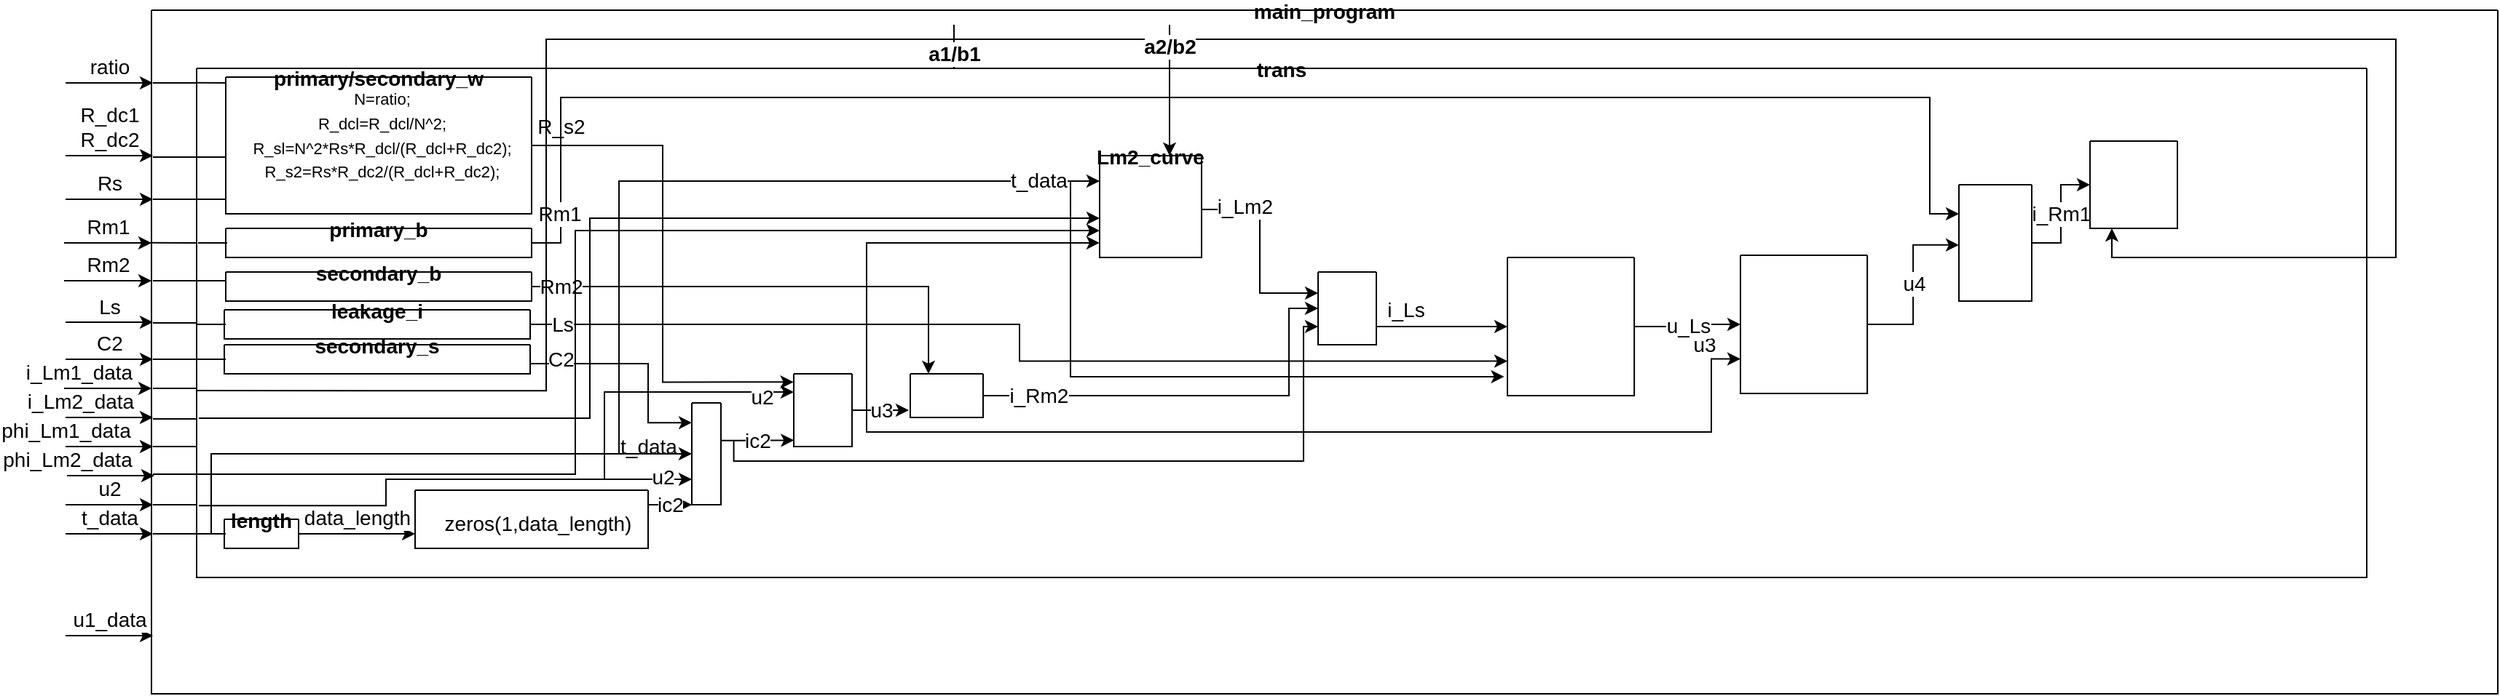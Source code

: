 <mxfile version="16.2.7" type="github">
  <diagram id="MOM0eK0qdkKa3nOfxYq9" name="第 1 页">
    <mxGraphModel dx="1038" dy="667" grid="1" gridSize="10" guides="1" tooltips="1" connect="1" arrows="1" fold="1" page="1" pageScale="1" pageWidth="827" pageHeight="1169" math="0" shadow="0">
      <root>
        <mxCell id="0" />
        <mxCell id="1" parent="0" />
        <mxCell id="TrSAy2LeDTeCShQNJoEW-2" value="main_program" style="swimlane;startSize=0;fontSize=14;fontStyle=1" vertex="1" parent="1">
          <mxGeometry x="219" y="80" width="1611" height="470" as="geometry" />
        </mxCell>
        <mxCell id="TrSAy2LeDTeCShQNJoEW-4" value="&lt;font style=&quot;font-size: 14px&quot;&gt;ratio&lt;/font&gt;" style="endArrow=classic;html=1;rounded=0;labelPosition=center;verticalLabelPosition=top;align=center;verticalAlign=bottom;" edge="1" parent="1">
          <mxGeometry width="50" height="50" relative="1" as="geometry">
            <mxPoint x="160" y="130" as="sourcePoint" />
            <mxPoint x="220" y="130" as="targetPoint" />
          </mxGeometry>
        </mxCell>
        <mxCell id="TrSAy2LeDTeCShQNJoEW-5" value="&lt;font style=&quot;font-size: 14px&quot;&gt;R_dc1&lt;br&gt;R_dc2&lt;br&gt;&lt;/font&gt;" style="endArrow=classic;html=1;rounded=0;horizontal=1;verticalAlign=bottom;labelPosition=center;verticalLabelPosition=top;align=center;" edge="1" parent="1">
          <mxGeometry width="50" height="50" relative="1" as="geometry">
            <mxPoint x="160" y="180" as="sourcePoint" />
            <mxPoint x="220" y="180" as="targetPoint" />
          </mxGeometry>
        </mxCell>
        <mxCell id="TrSAy2LeDTeCShQNJoEW-6" value="&lt;span style=&quot;font-size: 14px&quot;&gt;Rs&lt;/span&gt;" style="endArrow=classic;html=1;rounded=0;labelPosition=center;verticalLabelPosition=top;align=center;verticalAlign=bottom;" edge="1" parent="1">
          <mxGeometry width="50" height="50" relative="1" as="geometry">
            <mxPoint x="160" y="210" as="sourcePoint" />
            <mxPoint x="220" y="210" as="targetPoint" />
            <Array as="points">
              <mxPoint x="190" y="210" />
            </Array>
          </mxGeometry>
        </mxCell>
        <mxCell id="TrSAy2LeDTeCShQNJoEW-7" value="&lt;font style=&quot;font-size: 14px&quot;&gt;Rm1&lt;br&gt;&lt;/font&gt;" style="endArrow=classic;html=1;rounded=0;labelPosition=center;verticalLabelPosition=top;align=center;verticalAlign=bottom;" edge="1" parent="1">
          <mxGeometry width="50" height="50" relative="1" as="geometry">
            <mxPoint x="159" y="240" as="sourcePoint" />
            <mxPoint x="219" y="240" as="targetPoint" />
          </mxGeometry>
        </mxCell>
        <mxCell id="TrSAy2LeDTeCShQNJoEW-8" value="&lt;font style=&quot;font-size: 14px&quot;&gt;Ls&lt;/font&gt;" style="endArrow=classic;html=1;rounded=0;labelPosition=center;verticalLabelPosition=top;align=center;verticalAlign=bottom;" edge="1" parent="1">
          <mxGeometry width="50" height="50" relative="1" as="geometry">
            <mxPoint x="160" y="294.5" as="sourcePoint" />
            <mxPoint x="220" y="294.5" as="targetPoint" />
          </mxGeometry>
        </mxCell>
        <mxCell id="TrSAy2LeDTeCShQNJoEW-9" value="&lt;span style=&quot;font-size: 14px&quot;&gt;C2&lt;/span&gt;" style="endArrow=classic;html=1;rounded=0;labelPosition=center;verticalLabelPosition=top;align=center;verticalAlign=bottom;" edge="1" parent="1">
          <mxGeometry width="50" height="50" relative="1" as="geometry">
            <mxPoint x="160" y="320" as="sourcePoint" />
            <mxPoint x="220" y="320" as="targetPoint" />
          </mxGeometry>
        </mxCell>
        <mxCell id="TrSAy2LeDTeCShQNJoEW-10" value="&lt;span style=&quot;font-size: 14px&quot;&gt;i_Lm2_data&lt;br&gt;&lt;/span&gt;" style="endArrow=classic;html=1;rounded=0;labelPosition=center;verticalLabelPosition=top;align=center;verticalAlign=bottom;" edge="1" parent="1">
          <mxGeometry x="-0.667" width="50" height="50" relative="1" as="geometry">
            <mxPoint x="160" y="360" as="sourcePoint" />
            <mxPoint x="220" y="360" as="targetPoint" />
            <mxPoint as="offset" />
          </mxGeometry>
        </mxCell>
        <mxCell id="TrSAy2LeDTeCShQNJoEW-11" value="&lt;span style=&quot;font-size: 14px&quot;&gt;phi_Lm2_data&lt;br&gt;&lt;/span&gt;" style="endArrow=classic;html=1;rounded=0;labelPosition=center;verticalLabelPosition=top;align=center;verticalAlign=bottom;" edge="1" parent="1">
          <mxGeometry x="-1" width="50" height="50" relative="1" as="geometry">
            <mxPoint x="161" y="400" as="sourcePoint" />
            <mxPoint x="221" y="400" as="targetPoint" />
            <mxPoint as="offset" />
          </mxGeometry>
        </mxCell>
        <mxCell id="TrSAy2LeDTeCShQNJoEW-13" value="&lt;span style=&quot;font-size: 14px&quot;&gt;u2&lt;/span&gt;" style="endArrow=classic;html=1;rounded=0;labelPosition=center;verticalLabelPosition=top;align=center;verticalAlign=bottom;" edge="1" parent="1">
          <mxGeometry width="50" height="50" relative="1" as="geometry">
            <mxPoint x="160" y="420" as="sourcePoint" />
            <mxPoint x="220" y="420" as="targetPoint" />
          </mxGeometry>
        </mxCell>
        <mxCell id="TrSAy2LeDTeCShQNJoEW-14" value="&lt;span style=&quot;font-size: 14px&quot;&gt;u1_data&lt;/span&gt;" style="endArrow=classic;html=1;rounded=0;labelPosition=center;verticalLabelPosition=top;align=center;verticalAlign=bottom;" edge="1" parent="1">
          <mxGeometry width="50" height="50" relative="1" as="geometry">
            <mxPoint x="160" y="510" as="sourcePoint" />
            <mxPoint x="220" y="510" as="targetPoint" />
          </mxGeometry>
        </mxCell>
        <mxCell id="TrSAy2LeDTeCShQNJoEW-15" value="&lt;span style=&quot;font-size: 14px&quot;&gt;t_data&lt;/span&gt;" style="endArrow=classic;html=1;rounded=0;labelPosition=center;verticalLabelPosition=top;align=center;verticalAlign=bottom;" edge="1" parent="1">
          <mxGeometry width="50" height="50" relative="1" as="geometry">
            <mxPoint x="160" y="440" as="sourcePoint" />
            <mxPoint x="220" y="440" as="targetPoint" />
          </mxGeometry>
        </mxCell>
        <mxCell id="TrSAy2LeDTeCShQNJoEW-28" value="trans" style="swimlane;startSize=0;fontSize=14;" vertex="1" parent="1">
          <mxGeometry x="250" y="120" width="1490" height="350" as="geometry" />
        </mxCell>
        <mxCell id="TrSAy2LeDTeCShQNJoEW-88" value="R_s2" style="edgeStyle=orthogonalEdgeStyle;rounded=0;orthogonalLoop=1;jettySize=auto;html=1;exitX=1;exitY=0.5;exitDx=0;exitDy=0;entryX=-0.004;entryY=0.113;entryDx=0;entryDy=0;entryPerimeter=0;fontSize=14;" edge="1" parent="TrSAy2LeDTeCShQNJoEW-28" source="TrSAy2LeDTeCShQNJoEW-45" target="TrSAy2LeDTeCShQNJoEW-86">
          <mxGeometry x="-0.883" y="13" relative="1" as="geometry">
            <mxPoint as="offset" />
          </mxGeometry>
        </mxCell>
        <mxCell id="TrSAy2LeDTeCShQNJoEW-45" value="primary/secondary_w" style="swimlane;startSize=0;fontSize=14;" vertex="1" parent="TrSAy2LeDTeCShQNJoEW-28">
          <mxGeometry x="20" y="6" width="210" height="94" as="geometry" />
        </mxCell>
        <mxCell id="TrSAy2LeDTeCShQNJoEW-51" value="&lt;div&gt;&lt;span style=&quot;font-size: 11px&quot;&gt;N=ratio;&lt;/span&gt;&lt;/div&gt;&lt;div&gt;&lt;span style=&quot;font-size: 11px&quot;&gt;R_dcl=R_dcl/N^2;&lt;/span&gt;&lt;/div&gt;&lt;div&gt;&lt;span style=&quot;font-size: 11px&quot;&gt;R_sl=&lt;/span&gt;&lt;span style=&quot;font-size: 11px&quot;&gt;N^2*Rs*R_dcl/(R_dcl+R_dc2);&lt;/span&gt;&lt;/div&gt;&lt;div&gt;&lt;span style=&quot;font-size: 11px&quot;&gt;R_s2=Rs*R_dc2/(R_dcl+R_dc2);&lt;/span&gt;&lt;br&gt;&lt;/div&gt;" style="text;html=1;strokeColor=none;fillColor=none;align=center;verticalAlign=middle;whiteSpace=wrap;rounded=0;fontSize=14;" vertex="1" parent="TrSAy2LeDTeCShQNJoEW-45">
          <mxGeometry x="80" y="24" width="55" height="30" as="geometry" />
        </mxCell>
        <mxCell id="TrSAy2LeDTeCShQNJoEW-48" value="" style="endArrow=none;html=1;rounded=0;fontSize=14;exitX=-0.001;exitY=0.032;exitDx=0;exitDy=0;exitPerimeter=0;" edge="1" parent="TrSAy2LeDTeCShQNJoEW-28">
          <mxGeometry width="50" height="50" relative="1" as="geometry">
            <mxPoint x="-0.78" y="9.88" as="sourcePoint" />
            <mxPoint x="20" y="10" as="targetPoint" />
          </mxGeometry>
        </mxCell>
        <mxCell id="TrSAy2LeDTeCShQNJoEW-49" value="" style="endArrow=none;html=1;rounded=0;fontSize=14;" edge="1" parent="TrSAy2LeDTeCShQNJoEW-28">
          <mxGeometry width="50" height="50" relative="1" as="geometry">
            <mxPoint y="61" as="sourcePoint" />
            <mxPoint x="20" y="61" as="targetPoint" />
          </mxGeometry>
        </mxCell>
        <mxCell id="TrSAy2LeDTeCShQNJoEW-50" value="" style="endArrow=none;html=1;rounded=0;fontSize=14;" edge="1" parent="TrSAy2LeDTeCShQNJoEW-28">
          <mxGeometry width="50" height="50" relative="1" as="geometry">
            <mxPoint y="90" as="sourcePoint" />
            <mxPoint x="20" y="90" as="targetPoint" />
          </mxGeometry>
        </mxCell>
        <mxCell id="TrSAy2LeDTeCShQNJoEW-134" style="edgeStyle=orthogonalEdgeStyle;rounded=0;orthogonalLoop=1;jettySize=auto;html=1;exitX=1;exitY=0.5;exitDx=0;exitDy=0;entryX=0;entryY=0.25;entryDx=0;entryDy=0;fontSize=14;" edge="1" parent="TrSAy2LeDTeCShQNJoEW-28" source="TrSAy2LeDTeCShQNJoEW-55" target="TrSAy2LeDTeCShQNJoEW-132">
          <mxGeometry relative="1" as="geometry">
            <Array as="points">
              <mxPoint x="250" y="120" />
              <mxPoint x="250" y="20" />
              <mxPoint x="1190" y="20" />
              <mxPoint x="1190" y="100" />
            </Array>
          </mxGeometry>
        </mxCell>
        <mxCell id="TrSAy2LeDTeCShQNJoEW-135" value="Rm1" style="edgeLabel;html=1;align=center;verticalAlign=middle;resizable=0;points=[];fontSize=14;" vertex="1" connectable="0" parent="TrSAy2LeDTeCShQNJoEW-134">
          <mxGeometry x="-0.92" y="1" relative="1" as="geometry">
            <mxPoint y="6" as="offset" />
          </mxGeometry>
        </mxCell>
        <mxCell id="TrSAy2LeDTeCShQNJoEW-55" value="primary_b" style="swimlane;startSize=0;fontSize=14;" vertex="1" parent="TrSAy2LeDTeCShQNJoEW-28">
          <mxGeometry x="20" y="110" width="210" height="20" as="geometry" />
        </mxCell>
        <mxCell id="TrSAy2LeDTeCShQNJoEW-96" value="Rm2" style="edgeStyle=orthogonalEdgeStyle;rounded=0;orthogonalLoop=1;jettySize=auto;html=1;exitX=1;exitY=0.5;exitDx=0;exitDy=0;entryX=0.25;entryY=0;entryDx=0;entryDy=0;fontSize=14;" edge="1" parent="TrSAy2LeDTeCShQNJoEW-28" source="TrSAy2LeDTeCShQNJoEW-63" target="TrSAy2LeDTeCShQNJoEW-94">
          <mxGeometry x="-0.88" relative="1" as="geometry">
            <mxPoint as="offset" />
          </mxGeometry>
        </mxCell>
        <mxCell id="TrSAy2LeDTeCShQNJoEW-63" value="secondary_b" style="swimlane;startSize=0;fontSize=14;" vertex="1" parent="TrSAy2LeDTeCShQNJoEW-28">
          <mxGeometry x="20" y="140" width="210" height="20" as="geometry" />
        </mxCell>
        <mxCell id="TrSAy2LeDTeCShQNJoEW-125" style="edgeStyle=orthogonalEdgeStyle;rounded=0;orthogonalLoop=1;jettySize=auto;html=1;exitX=1;exitY=0.5;exitDx=0;exitDy=0;entryX=0;entryY=0.75;entryDx=0;entryDy=0;fontSize=14;" edge="1" parent="TrSAy2LeDTeCShQNJoEW-28" source="TrSAy2LeDTeCShQNJoEW-68" target="TrSAy2LeDTeCShQNJoEW-123">
          <mxGeometry relative="1" as="geometry">
            <Array as="points">
              <mxPoint x="565" y="176" />
              <mxPoint x="565" y="201" />
            </Array>
          </mxGeometry>
        </mxCell>
        <mxCell id="TrSAy2LeDTeCShQNJoEW-126" value="Ls" style="edgeLabel;html=1;align=center;verticalAlign=middle;resizable=0;points=[];fontSize=14;" vertex="1" connectable="0" parent="TrSAy2LeDTeCShQNJoEW-125">
          <mxGeometry x="-0.923" relative="1" as="geometry">
            <mxPoint x="-5" as="offset" />
          </mxGeometry>
        </mxCell>
        <mxCell id="TrSAy2LeDTeCShQNJoEW-68" value="leakage_i" style="swimlane;startSize=0;fontSize=14;" vertex="1" parent="TrSAy2LeDTeCShQNJoEW-28">
          <mxGeometry x="19" y="166" width="210" height="20" as="geometry" />
        </mxCell>
        <mxCell id="TrSAy2LeDTeCShQNJoEW-69" value="" style="endArrow=none;html=1;rounded=0;fontSize=14;" edge="1" parent="TrSAy2LeDTeCShQNJoEW-28">
          <mxGeometry width="50" height="50" relative="1" as="geometry">
            <mxPoint y="176" as="sourcePoint" />
            <mxPoint x="20" y="176" as="targetPoint" />
          </mxGeometry>
        </mxCell>
        <mxCell id="TrSAy2LeDTeCShQNJoEW-81" value="C2" style="edgeStyle=orthogonalEdgeStyle;rounded=0;orthogonalLoop=1;jettySize=auto;html=1;exitX=1;exitY=0.5;exitDx=0;exitDy=0;entryX=0.002;entryY=0.151;entryDx=0;entryDy=0;entryPerimeter=0;fontSize=14;" edge="1" parent="TrSAy2LeDTeCShQNJoEW-28">
          <mxGeometry x="-0.723" y="3" relative="1" as="geometry">
            <mxPoint x="229" y="203" as="sourcePoint" />
            <mxPoint x="340.04" y="243.57" as="targetPoint" />
            <Array as="points">
              <mxPoint x="310" y="203" />
              <mxPoint x="310" y="244" />
            </Array>
            <mxPoint as="offset" />
          </mxGeometry>
        </mxCell>
        <mxCell id="TrSAy2LeDTeCShQNJoEW-70" value="secondary_s" style="swimlane;startSize=0;fontSize=14;" vertex="1" parent="TrSAy2LeDTeCShQNJoEW-28">
          <mxGeometry x="19" y="190" width="210" height="20" as="geometry" />
        </mxCell>
        <mxCell id="TrSAy2LeDTeCShQNJoEW-71" value="" style="endArrow=none;html=1;rounded=0;fontSize=14;" edge="1" parent="TrSAy2LeDTeCShQNJoEW-28">
          <mxGeometry width="50" height="50" relative="1" as="geometry">
            <mxPoint y="200" as="sourcePoint" />
            <mxPoint x="20" y="200" as="targetPoint" />
          </mxGeometry>
        </mxCell>
        <mxCell id="TrSAy2LeDTeCShQNJoEW-77" value="data_length" style="edgeStyle=orthogonalEdgeStyle;rounded=0;orthogonalLoop=1;jettySize=auto;html=1;fontSize=14;entryX=0;entryY=0.75;entryDx=0;entryDy=0;horizontal=1;labelPosition=center;verticalLabelPosition=top;align=center;verticalAlign=bottom;" edge="1" parent="TrSAy2LeDTeCShQNJoEW-28" source="TrSAy2LeDTeCShQNJoEW-73" target="TrSAy2LeDTeCShQNJoEW-75">
          <mxGeometry relative="1" as="geometry">
            <mxPoint x="115.5" y="320" as="targetPoint" />
          </mxGeometry>
        </mxCell>
        <mxCell id="TrSAy2LeDTeCShQNJoEW-73" value="length" style="swimlane;startSize=0;fontSize=14;" vertex="1" parent="TrSAy2LeDTeCShQNJoEW-28">
          <mxGeometry x="19" y="310" width="51" height="20" as="geometry" />
        </mxCell>
        <mxCell id="TrSAy2LeDTeCShQNJoEW-85" value="t_data" style="edgeStyle=elbowEdgeStyle;elbow=horizontal;endArrow=classic;html=1;rounded=0;fontSize=14;entryX=0;entryY=0.5;entryDx=0;entryDy=0;" edge="1" parent="TrSAy2LeDTeCShQNJoEW-73" target="TrSAy2LeDTeCShQNJoEW-79">
          <mxGeometry x="0.848" y="5" width="50" height="50" relative="1" as="geometry">
            <mxPoint x="-19" y="10" as="sourcePoint" />
            <mxPoint x="21" y="-40" as="targetPoint" />
            <Array as="points">
              <mxPoint x="-9" y="-10" />
            </Array>
            <mxPoint as="offset" />
          </mxGeometry>
        </mxCell>
        <mxCell id="TrSAy2LeDTeCShQNJoEW-74" value="" style="endArrow=none;html=1;rounded=0;fontSize=14;" edge="1" parent="TrSAy2LeDTeCShQNJoEW-28">
          <mxGeometry width="50" height="50" relative="1" as="geometry">
            <mxPoint y="320" as="sourcePoint" />
            <mxPoint x="20" y="320" as="targetPoint" />
          </mxGeometry>
        </mxCell>
        <mxCell id="TrSAy2LeDTeCShQNJoEW-82" value="ic2" style="edgeStyle=orthogonalEdgeStyle;rounded=0;orthogonalLoop=1;jettySize=auto;html=1;exitX=1;exitY=0.25;exitDx=0;exitDy=0;entryX=0;entryY=1;entryDx=0;entryDy=0;fontSize=14;" edge="1" parent="TrSAy2LeDTeCShQNJoEW-28" source="TrSAy2LeDTeCShQNJoEW-75" target="TrSAy2LeDTeCShQNJoEW-79">
          <mxGeometry relative="1" as="geometry" />
        </mxCell>
        <mxCell id="TrSAy2LeDTeCShQNJoEW-75" value="" style="swimlane;startSize=0;fontSize=14;" vertex="1" parent="TrSAy2LeDTeCShQNJoEW-28">
          <mxGeometry x="150" y="290" width="160" height="40" as="geometry" />
        </mxCell>
        <mxCell id="TrSAy2LeDTeCShQNJoEW-87" value="ic2" style="edgeStyle=orthogonalEdgeStyle;rounded=0;orthogonalLoop=1;jettySize=auto;html=1;exitX=1;exitY=0.369;exitDx=0;exitDy=0;entryX=0.004;entryY=0.913;entryDx=0;entryDy=0;entryPerimeter=0;fontSize=14;exitPerimeter=0;" edge="1" parent="TrSAy2LeDTeCShQNJoEW-28" source="TrSAy2LeDTeCShQNJoEW-79" target="TrSAy2LeDTeCShQNJoEW-86">
          <mxGeometry relative="1" as="geometry" />
        </mxCell>
        <mxCell id="TrSAy2LeDTeCShQNJoEW-92" style="edgeStyle=orthogonalEdgeStyle;rounded=0;orthogonalLoop=1;jettySize=auto;html=1;exitX=0;exitY=0.75;exitDx=0;exitDy=0;entryX=0;entryY=0.25;entryDx=0;entryDy=0;fontSize=14;" edge="1" parent="TrSAy2LeDTeCShQNJoEW-28" source="TrSAy2LeDTeCShQNJoEW-79" target="TrSAy2LeDTeCShQNJoEW-86">
          <mxGeometry relative="1" as="geometry">
            <Array as="points">
              <mxPoint x="280" y="283" />
              <mxPoint x="280" y="223" />
            </Array>
          </mxGeometry>
        </mxCell>
        <mxCell id="TrSAy2LeDTeCShQNJoEW-93" value="u2" style="edgeLabel;html=1;align=center;verticalAlign=middle;resizable=0;points=[];fontSize=14;" vertex="1" connectable="0" parent="TrSAy2LeDTeCShQNJoEW-92">
          <mxGeometry x="0.821" y="1" relative="1" as="geometry">
            <mxPoint y="4" as="offset" />
          </mxGeometry>
        </mxCell>
        <mxCell id="TrSAy2LeDTeCShQNJoEW-114" style="edgeStyle=orthogonalEdgeStyle;rounded=0;orthogonalLoop=1;jettySize=auto;html=1;exitX=0;exitY=0.5;exitDx=0;exitDy=0;entryX=0;entryY=0.25;entryDx=0;entryDy=0;fontSize=14;" edge="1" parent="TrSAy2LeDTeCShQNJoEW-28" source="TrSAy2LeDTeCShQNJoEW-79" target="TrSAy2LeDTeCShQNJoEW-101">
          <mxGeometry relative="1" as="geometry">
            <Array as="points">
              <mxPoint x="290" y="265" />
              <mxPoint x="290" y="78" />
            </Array>
          </mxGeometry>
        </mxCell>
        <mxCell id="TrSAy2LeDTeCShQNJoEW-121" value="t_data" style="edgeLabel;html=1;align=center;verticalAlign=middle;resizable=0;points=[];fontSize=14;" vertex="1" connectable="0" parent="TrSAy2LeDTeCShQNJoEW-114">
          <mxGeometry x="0.92" y="1" relative="1" as="geometry">
            <mxPoint x="-20" as="offset" />
          </mxGeometry>
        </mxCell>
        <mxCell id="TrSAy2LeDTeCShQNJoEW-120" style="edgeStyle=orthogonalEdgeStyle;rounded=0;orthogonalLoop=1;jettySize=auto;html=1;exitX=1.44;exitY=0.369;exitDx=0;exitDy=0;entryX=0;entryY=0.75;entryDx=0;entryDy=0;fontSize=14;exitPerimeter=0;" edge="1" parent="TrSAy2LeDTeCShQNJoEW-28" source="TrSAy2LeDTeCShQNJoEW-79" target="TrSAy2LeDTeCShQNJoEW-115">
          <mxGeometry relative="1" as="geometry">
            <Array as="points">
              <mxPoint x="369" y="270" />
              <mxPoint x="760" y="270" />
              <mxPoint x="760" y="178" />
            </Array>
          </mxGeometry>
        </mxCell>
        <mxCell id="TrSAy2LeDTeCShQNJoEW-79" value="" style="swimlane;startSize=0;fontSize=14;" vertex="1" parent="TrSAy2LeDTeCShQNJoEW-28">
          <mxGeometry x="340" y="230" width="20" height="70" as="geometry" />
        </mxCell>
        <mxCell id="TrSAy2LeDTeCShQNJoEW-84" value="u2" style="edgeStyle=elbowEdgeStyle;elbow=horizontal;endArrow=classic;html=1;rounded=0;fontSize=14;exitX=0.001;exitY=0.859;exitDx=0;exitDy=0;exitPerimeter=0;entryX=0;entryY=0.75;entryDx=0;entryDy=0;" edge="1" parent="TrSAy2LeDTeCShQNJoEW-28" source="TrSAy2LeDTeCShQNJoEW-28" target="TrSAy2LeDTeCShQNJoEW-79">
          <mxGeometry x="0.888" y="3" width="50" height="50" relative="1" as="geometry">
            <mxPoint x="240" y="180" as="sourcePoint" />
            <mxPoint x="290" y="130" as="targetPoint" />
            <Array as="points">
              <mxPoint x="130" y="290" />
            </Array>
            <mxPoint y="1" as="offset" />
          </mxGeometry>
        </mxCell>
        <mxCell id="TrSAy2LeDTeCShQNJoEW-95" value="u3" style="edgeStyle=orthogonalEdgeStyle;rounded=0;orthogonalLoop=1;jettySize=auto;html=1;exitX=1;exitY=0.5;exitDx=0;exitDy=0;fontSize=14;" edge="1" parent="TrSAy2LeDTeCShQNJoEW-28" source="TrSAy2LeDTeCShQNJoEW-86">
          <mxGeometry relative="1" as="geometry">
            <mxPoint x="489" y="235" as="targetPoint" />
          </mxGeometry>
        </mxCell>
        <mxCell id="TrSAy2LeDTeCShQNJoEW-107" style="edgeStyle=orthogonalEdgeStyle;rounded=0;orthogonalLoop=1;jettySize=auto;html=1;exitX=1;exitY=0.5;exitDx=0;exitDy=0;entryX=0;entryY=0.857;entryDx=0;entryDy=0;fontSize=14;entryPerimeter=0;" edge="1" parent="TrSAy2LeDTeCShQNJoEW-28" source="TrSAy2LeDTeCShQNJoEW-86" target="TrSAy2LeDTeCShQNJoEW-101">
          <mxGeometry relative="1" as="geometry">
            <Array as="points">
              <mxPoint x="460" y="235" />
              <mxPoint x="460" y="120" />
            </Array>
          </mxGeometry>
        </mxCell>
        <mxCell id="TrSAy2LeDTeCShQNJoEW-130" style="edgeStyle=orthogonalEdgeStyle;rounded=0;orthogonalLoop=1;jettySize=auto;html=1;exitX=1;exitY=0.5;exitDx=0;exitDy=0;entryX=0;entryY=0.75;entryDx=0;entryDy=0;fontSize=14;" edge="1" parent="TrSAy2LeDTeCShQNJoEW-28" source="TrSAy2LeDTeCShQNJoEW-86" target="TrSAy2LeDTeCShQNJoEW-128">
          <mxGeometry relative="1" as="geometry">
            <Array as="points">
              <mxPoint x="460" y="235" />
              <mxPoint x="460" y="250" />
              <mxPoint x="1040" y="250" />
              <mxPoint x="1040" y="200" />
            </Array>
          </mxGeometry>
        </mxCell>
        <mxCell id="TrSAy2LeDTeCShQNJoEW-131" value="u3" style="edgeLabel;html=1;align=center;verticalAlign=middle;resizable=0;points=[];fontSize=14;" vertex="1" connectable="0" parent="TrSAy2LeDTeCShQNJoEW-130">
          <mxGeometry x="0.756" relative="1" as="geometry">
            <mxPoint x="7" y="-60" as="offset" />
          </mxGeometry>
        </mxCell>
        <mxCell id="TrSAy2LeDTeCShQNJoEW-86" value="" style="swimlane;startSize=0;fontSize=14;" vertex="1" parent="TrSAy2LeDTeCShQNJoEW-28">
          <mxGeometry x="410" y="210" width="40" height="50" as="geometry" />
        </mxCell>
        <mxCell id="TrSAy2LeDTeCShQNJoEW-118" style="edgeStyle=orthogonalEdgeStyle;rounded=0;orthogonalLoop=1;jettySize=auto;html=1;exitX=1;exitY=0.5;exitDx=0;exitDy=0;entryX=0;entryY=0.5;entryDx=0;entryDy=0;fontSize=14;" edge="1" parent="TrSAy2LeDTeCShQNJoEW-28" source="TrSAy2LeDTeCShQNJoEW-94" target="TrSAy2LeDTeCShQNJoEW-115">
          <mxGeometry relative="1" as="geometry">
            <Array as="points">
              <mxPoint x="750" y="225" />
              <mxPoint x="750" y="165" />
            </Array>
          </mxGeometry>
        </mxCell>
        <mxCell id="TrSAy2LeDTeCShQNJoEW-119" value="i_Rm2" style="edgeLabel;html=1;align=center;verticalAlign=middle;resizable=0;points=[];fontSize=14;" vertex="1" connectable="0" parent="TrSAy2LeDTeCShQNJoEW-118">
          <mxGeometry x="-0.908" y="1" relative="1" as="geometry">
            <mxPoint x="24" y="1" as="offset" />
          </mxGeometry>
        </mxCell>
        <mxCell id="TrSAy2LeDTeCShQNJoEW-94" value="" style="swimlane;startSize=0;fontSize=14;" vertex="1" parent="TrSAy2LeDTeCShQNJoEW-28">
          <mxGeometry x="490" y="210" width="50" height="30" as="geometry" />
        </mxCell>
        <mxCell id="TrSAy2LeDTeCShQNJoEW-116" value="i_Lm2" style="edgeStyle=orthogonalEdgeStyle;rounded=0;orthogonalLoop=1;jettySize=auto;html=1;entryX=0;entryY=0.25;entryDx=0;entryDy=0;fontSize=14;labelPosition=left;verticalLabelPosition=bottom;align=right;verticalAlign=top;" edge="1" parent="TrSAy2LeDTeCShQNJoEW-28">
          <mxGeometry x="-0.418" y="20" relative="1" as="geometry">
            <mxPoint x="690" y="97" as="sourcePoint" />
            <mxPoint x="770" y="154.5" as="targetPoint" />
            <Array as="points">
              <mxPoint x="730" y="97" />
              <mxPoint x="730" y="155" />
            </Array>
            <mxPoint x="-10" y="-17" as="offset" />
          </mxGeometry>
        </mxCell>
        <mxCell id="TrSAy2LeDTeCShQNJoEW-127" style="edgeStyle=orthogonalEdgeStyle;rounded=0;orthogonalLoop=1;jettySize=auto;html=1;exitX=0;exitY=0.25;exitDx=0;exitDy=0;entryX=-0.025;entryY=0.863;entryDx=0;entryDy=0;entryPerimeter=0;fontSize=14;" edge="1" parent="TrSAy2LeDTeCShQNJoEW-28" source="TrSAy2LeDTeCShQNJoEW-101" target="TrSAy2LeDTeCShQNJoEW-123">
          <mxGeometry relative="1" as="geometry" />
        </mxCell>
        <mxCell id="TrSAy2LeDTeCShQNJoEW-101" value="Lm2_curve" style="swimlane;startSize=0;fontSize=14;" vertex="1" parent="TrSAy2LeDTeCShQNJoEW-28">
          <mxGeometry x="620" y="60" width="70" height="70" as="geometry" />
        </mxCell>
        <mxCell id="TrSAy2LeDTeCShQNJoEW-103" style="edgeStyle=orthogonalEdgeStyle;rounded=0;orthogonalLoop=1;jettySize=auto;html=1;exitX=0.001;exitY=0.687;exitDx=0;exitDy=0;fontSize=14;exitPerimeter=0;" edge="1" parent="TrSAy2LeDTeCShQNJoEW-28" source="TrSAy2LeDTeCShQNJoEW-28">
          <mxGeometry relative="1" as="geometry">
            <mxPoint x="620" y="103" as="targetPoint" />
            <Array as="points">
              <mxPoint x="270" y="241" />
              <mxPoint x="270" y="103" />
            </Array>
          </mxGeometry>
        </mxCell>
        <mxCell id="TrSAy2LeDTeCShQNJoEW-108" style="edgeStyle=orthogonalEdgeStyle;rounded=0;orthogonalLoop=1;jettySize=auto;html=1;entryX=0;entryY=0.75;entryDx=0;entryDy=0;fontSize=14;" edge="1" parent="TrSAy2LeDTeCShQNJoEW-28">
          <mxGeometry relative="1" as="geometry">
            <mxPoint y="279" as="sourcePoint" />
            <mxPoint x="620" y="111.5" as="targetPoint" />
            <Array as="points">
              <mxPoint x="260" y="279" />
              <mxPoint x="260" y="112" />
            </Array>
          </mxGeometry>
        </mxCell>
        <mxCell id="TrSAy2LeDTeCShQNJoEW-112" style="edgeStyle=orthogonalEdgeStyle;rounded=0;orthogonalLoop=1;jettySize=auto;html=1;fontSize=14;" edge="1" parent="TrSAy2LeDTeCShQNJoEW-28">
          <mxGeometry relative="1" as="geometry">
            <mxPoint x="668" as="sourcePoint" />
            <mxPoint x="668" y="60" as="targetPoint" />
          </mxGeometry>
        </mxCell>
        <mxCell id="TrSAy2LeDTeCShQNJoEW-124" value="i_Ls" style="edgeStyle=orthogonalEdgeStyle;rounded=0;orthogonalLoop=1;jettySize=auto;html=1;exitX=1;exitY=0.75;exitDx=0;exitDy=0;entryX=0;entryY=0.5;entryDx=0;entryDy=0;fontSize=14;" edge="1" parent="TrSAy2LeDTeCShQNJoEW-28" source="TrSAy2LeDTeCShQNJoEW-115" target="TrSAy2LeDTeCShQNJoEW-123">
          <mxGeometry x="-0.556" y="13" relative="1" as="geometry">
            <Array as="points">
              <mxPoint x="830" y="178" />
              <mxPoint x="830" y="178" />
            </Array>
            <mxPoint y="1" as="offset" />
          </mxGeometry>
        </mxCell>
        <mxCell id="TrSAy2LeDTeCShQNJoEW-115" value="" style="swimlane;startSize=0;fontSize=14;" vertex="1" parent="TrSAy2LeDTeCShQNJoEW-28">
          <mxGeometry x="770" y="140" width="40" height="50" as="geometry" />
        </mxCell>
        <mxCell id="TrSAy2LeDTeCShQNJoEW-129" value="u_Ls" style="edgeStyle=orthogonalEdgeStyle;rounded=0;orthogonalLoop=1;jettySize=auto;html=1;fontSize=14;" edge="1" parent="TrSAy2LeDTeCShQNJoEW-28" source="TrSAy2LeDTeCShQNJoEW-123" target="TrSAy2LeDTeCShQNJoEW-128">
          <mxGeometry relative="1" as="geometry" />
        </mxCell>
        <mxCell id="TrSAy2LeDTeCShQNJoEW-123" value="" style="swimlane;startSize=0;fontSize=14;aspect=fixed;" vertex="1" parent="TrSAy2LeDTeCShQNJoEW-28">
          <mxGeometry x="900" y="130" width="87.08" height="95" as="geometry" />
        </mxCell>
        <mxCell id="TrSAy2LeDTeCShQNJoEW-133" value="u4" style="edgeStyle=orthogonalEdgeStyle;rounded=0;orthogonalLoop=1;jettySize=auto;html=1;exitX=1;exitY=0.5;exitDx=0;exitDy=0;entryX=0;entryY=0.518;entryDx=0;entryDy=0;entryPerimeter=0;fontSize=14;" edge="1" parent="TrSAy2LeDTeCShQNJoEW-28" source="TrSAy2LeDTeCShQNJoEW-128" target="TrSAy2LeDTeCShQNJoEW-132">
          <mxGeometry relative="1" as="geometry" />
        </mxCell>
        <mxCell id="TrSAy2LeDTeCShQNJoEW-128" value="" style="swimlane;startSize=0;fontSize=14;aspect=fixed;" vertex="1" parent="TrSAy2LeDTeCShQNJoEW-28">
          <mxGeometry x="1060" y="128.5" width="87.08" height="95" as="geometry" />
        </mxCell>
        <mxCell id="TrSAy2LeDTeCShQNJoEW-137" value="i_Rm1" style="edgeStyle=orthogonalEdgeStyle;rounded=0;orthogonalLoop=1;jettySize=auto;html=1;exitX=1;exitY=0.5;exitDx=0;exitDy=0;entryX=0;entryY=0.5;entryDx=0;entryDy=0;fontSize=14;" edge="1" parent="TrSAy2LeDTeCShQNJoEW-28" source="TrSAy2LeDTeCShQNJoEW-132" target="TrSAy2LeDTeCShQNJoEW-136">
          <mxGeometry relative="1" as="geometry" />
        </mxCell>
        <mxCell id="TrSAy2LeDTeCShQNJoEW-132" value="" style="swimlane;startSize=0;fontSize=14;" vertex="1" parent="TrSAy2LeDTeCShQNJoEW-28">
          <mxGeometry x="1210" y="80" width="50" height="80" as="geometry" />
        </mxCell>
        <mxCell id="TrSAy2LeDTeCShQNJoEW-136" value="" style="swimlane;startSize=0;fontSize=14;" vertex="1" parent="TrSAy2LeDTeCShQNJoEW-28">
          <mxGeometry x="1300" y="50" width="60" height="60" as="geometry" />
        </mxCell>
        <mxCell id="TrSAy2LeDTeCShQNJoEW-138" style="edgeStyle=orthogonalEdgeStyle;rounded=0;orthogonalLoop=1;jettySize=auto;html=1;exitX=0;exitY=0.633;exitDx=0;exitDy=0;entryX=0.25;entryY=1;entryDx=0;entryDy=0;fontSize=14;exitPerimeter=0;" edge="1" parent="TrSAy2LeDTeCShQNJoEW-28" source="TrSAy2LeDTeCShQNJoEW-28" target="TrSAy2LeDTeCShQNJoEW-136">
          <mxGeometry relative="1" as="geometry">
            <Array as="points">
              <mxPoint x="240" y="222" />
              <mxPoint x="240" y="-20" />
              <mxPoint x="1510" y="-20" />
              <mxPoint x="1510" y="130" />
              <mxPoint x="1315" y="130" />
            </Array>
          </mxGeometry>
        </mxCell>
        <mxCell id="TrSAy2LeDTeCShQNJoEW-31" value="" style="endArrow=none;html=1;rounded=0;fontSize=14;" edge="1" parent="1">
          <mxGeometry width="50" height="50" relative="1" as="geometry">
            <mxPoint x="220" y="130" as="sourcePoint" />
            <mxPoint x="250" y="130" as="targetPoint" />
          </mxGeometry>
        </mxCell>
        <mxCell id="TrSAy2LeDTeCShQNJoEW-32" value="" style="endArrow=none;html=1;rounded=0;fontSize=14;" edge="1" parent="1">
          <mxGeometry width="50" height="50" relative="1" as="geometry">
            <mxPoint x="220" y="181" as="sourcePoint" />
            <mxPoint x="250" y="181" as="targetPoint" />
          </mxGeometry>
        </mxCell>
        <mxCell id="TrSAy2LeDTeCShQNJoEW-33" value="" style="endArrow=none;html=1;rounded=0;fontSize=14;" edge="1" parent="1">
          <mxGeometry width="50" height="50" relative="1" as="geometry">
            <mxPoint x="220" y="210" as="sourcePoint" />
            <mxPoint x="250" y="210" as="targetPoint" />
          </mxGeometry>
        </mxCell>
        <mxCell id="TrSAy2LeDTeCShQNJoEW-34" value="" style="endArrow=none;html=1;rounded=0;fontSize=14;" edge="1" parent="1">
          <mxGeometry width="50" height="50" relative="1" as="geometry">
            <mxPoint x="220" y="266" as="sourcePoint" />
            <mxPoint x="250" y="266" as="targetPoint" />
          </mxGeometry>
        </mxCell>
        <mxCell id="TrSAy2LeDTeCShQNJoEW-35" value="" style="endArrow=none;html=1;rounded=0;fontSize=14;" edge="1" parent="1">
          <mxGeometry width="50" height="50" relative="1" as="geometry">
            <mxPoint x="220" y="295" as="sourcePoint" />
            <mxPoint x="250" y="295" as="targetPoint" />
          </mxGeometry>
        </mxCell>
        <mxCell id="TrSAy2LeDTeCShQNJoEW-36" value="" style="endArrow=none;html=1;rounded=0;fontSize=14;" edge="1" parent="1">
          <mxGeometry width="50" height="50" relative="1" as="geometry">
            <mxPoint x="220" y="320" as="sourcePoint" />
            <mxPoint x="250" y="320" as="targetPoint" />
          </mxGeometry>
        </mxCell>
        <mxCell id="TrSAy2LeDTeCShQNJoEW-37" value="" style="endArrow=none;html=1;rounded=0;fontSize=14;" edge="1" parent="1">
          <mxGeometry width="50" height="50" relative="1" as="geometry">
            <mxPoint x="220" y="361" as="sourcePoint" />
            <mxPoint x="250" y="361" as="targetPoint" />
          </mxGeometry>
        </mxCell>
        <mxCell id="TrSAy2LeDTeCShQNJoEW-38" value="" style="endArrow=none;html=1;rounded=0;fontSize=14;" edge="1" parent="1">
          <mxGeometry width="50" height="50" relative="1" as="geometry">
            <mxPoint x="220" y="399" as="sourcePoint" />
            <mxPoint x="250" y="399" as="targetPoint" />
          </mxGeometry>
        </mxCell>
        <mxCell id="TrSAy2LeDTeCShQNJoEW-39" value="" style="endArrow=none;html=1;rounded=0;fontSize=14;" edge="1" parent="1">
          <mxGeometry width="50" height="50" relative="1" as="geometry">
            <mxPoint x="220" y="420" as="sourcePoint" />
            <mxPoint x="250" y="420" as="targetPoint" />
          </mxGeometry>
        </mxCell>
        <mxCell id="TrSAy2LeDTeCShQNJoEW-40" value="" style="endArrow=none;html=1;rounded=0;fontSize=14;" edge="1" parent="1">
          <mxGeometry width="50" height="50" relative="1" as="geometry">
            <mxPoint x="220" y="440" as="sourcePoint" />
            <mxPoint x="250" y="440" as="targetPoint" />
          </mxGeometry>
        </mxCell>
        <mxCell id="TrSAy2LeDTeCShQNJoEW-53" value="&lt;font style=&quot;font-size: 14px&quot;&gt;Rm2&lt;br&gt;&lt;/font&gt;" style="endArrow=classic;html=1;rounded=0;labelPosition=center;verticalLabelPosition=top;align=center;verticalAlign=bottom;" edge="1" parent="1">
          <mxGeometry width="50" height="50" relative="1" as="geometry">
            <mxPoint x="159" y="266" as="sourcePoint" />
            <mxPoint x="219" y="266" as="targetPoint" />
          </mxGeometry>
        </mxCell>
        <mxCell id="TrSAy2LeDTeCShQNJoEW-54" value="" style="endArrow=none;html=1;rounded=0;fontSize=14;exitX=-0.001;exitY=0.321;exitDx=0;exitDy=0;exitPerimeter=0;" edge="1" parent="1">
          <mxGeometry width="50" height="50" relative="1" as="geometry">
            <mxPoint x="218.17" y="239.87" as="sourcePoint" />
            <mxPoint x="250" y="240" as="targetPoint" />
          </mxGeometry>
        </mxCell>
        <mxCell id="TrSAy2LeDTeCShQNJoEW-64" value="" style="endArrow=none;html=1;rounded=0;fontSize=14;" edge="1" parent="1">
          <mxGeometry width="50" height="50" relative="1" as="geometry">
            <mxPoint x="250" y="181" as="sourcePoint" />
            <mxPoint x="270" y="181" as="targetPoint" />
          </mxGeometry>
        </mxCell>
        <mxCell id="TrSAy2LeDTeCShQNJoEW-65" value="" style="endArrow=none;html=1;rounded=0;fontSize=14;" edge="1" parent="1">
          <mxGeometry width="50" height="50" relative="1" as="geometry">
            <mxPoint x="251" y="240" as="sourcePoint" />
            <mxPoint x="271" y="240" as="targetPoint" />
          </mxGeometry>
        </mxCell>
        <mxCell id="TrSAy2LeDTeCShQNJoEW-66" value="" style="endArrow=none;html=1;rounded=0;fontSize=14;" edge="1" parent="1">
          <mxGeometry width="50" height="50" relative="1" as="geometry">
            <mxPoint x="250" y="266" as="sourcePoint" />
            <mxPoint x="270" y="266" as="targetPoint" />
          </mxGeometry>
        </mxCell>
        <mxCell id="TrSAy2LeDTeCShQNJoEW-78" value="zeros(1,data_length)" style="text;html=1;align=center;verticalAlign=middle;resizable=0;points=[];autosize=1;strokeColor=none;fillColor=none;fontSize=14;" vertex="1" parent="1">
          <mxGeometry x="414" y="423" width="140" height="20" as="geometry" />
        </mxCell>
        <mxCell id="TrSAy2LeDTeCShQNJoEW-97" value="&lt;span style=&quot;font-size: 14px&quot;&gt;i_Lm1_data&lt;br&gt;&lt;/span&gt;" style="endArrow=classic;html=1;rounded=0;labelPosition=center;verticalLabelPosition=top;align=center;verticalAlign=bottom;" edge="1" parent="1">
          <mxGeometry x="-0.667" width="50" height="50" relative="1" as="geometry">
            <mxPoint x="159" y="340" as="sourcePoint" />
            <mxPoint x="219" y="340" as="targetPoint" />
            <mxPoint as="offset" />
          </mxGeometry>
        </mxCell>
        <mxCell id="TrSAy2LeDTeCShQNJoEW-98" value="" style="endArrow=none;html=1;rounded=0;fontSize=14;" edge="1" parent="1">
          <mxGeometry width="50" height="50" relative="1" as="geometry">
            <mxPoint x="220" y="340" as="sourcePoint" />
            <mxPoint x="250" y="340" as="targetPoint" />
          </mxGeometry>
        </mxCell>
        <mxCell id="TrSAy2LeDTeCShQNJoEW-99" value="&lt;span style=&quot;font-size: 14px&quot;&gt;phi_Lm1_data&lt;br&gt;&lt;/span&gt;" style="endArrow=classic;html=1;rounded=0;labelPosition=center;verticalLabelPosition=top;align=center;verticalAlign=bottom;" edge="1" parent="1">
          <mxGeometry x="-1" width="50" height="50" relative="1" as="geometry">
            <mxPoint x="160" y="380" as="sourcePoint" />
            <mxPoint x="220" y="380" as="targetPoint" />
            <mxPoint as="offset" />
          </mxGeometry>
        </mxCell>
        <mxCell id="TrSAy2LeDTeCShQNJoEW-100" value="" style="endArrow=none;html=1;rounded=0;fontSize=14;" edge="1" parent="1">
          <mxGeometry width="50" height="50" relative="1" as="geometry">
            <mxPoint x="220" y="380" as="sourcePoint" />
            <mxPoint x="250" y="380" as="targetPoint" />
          </mxGeometry>
        </mxCell>
        <mxCell id="TrSAy2LeDTeCShQNJoEW-109" value="a2/b2" style="endArrow=none;html=1;rounded=0;fontSize=14;fontStyle=1" edge="1" parent="1">
          <mxGeometry width="50" height="50" relative="1" as="geometry">
            <mxPoint x="918" y="90" as="sourcePoint" />
            <mxPoint x="918" y="120" as="targetPoint" />
          </mxGeometry>
        </mxCell>
        <mxCell id="TrSAy2LeDTeCShQNJoEW-111" value="a1/b1" style="endArrow=none;html=1;rounded=0;fontSize=14;fontStyle=1;" edge="1" parent="1">
          <mxGeometry x="0.5" width="50" height="50" relative="1" as="geometry">
            <mxPoint x="770" y="100" as="sourcePoint" />
            <mxPoint x="770" y="120" as="targetPoint" />
            <Array as="points">
              <mxPoint x="770" y="90" />
              <mxPoint x="770" y="100" />
            </Array>
            <mxPoint as="offset" />
          </mxGeometry>
        </mxCell>
      </root>
    </mxGraphModel>
  </diagram>
</mxfile>
